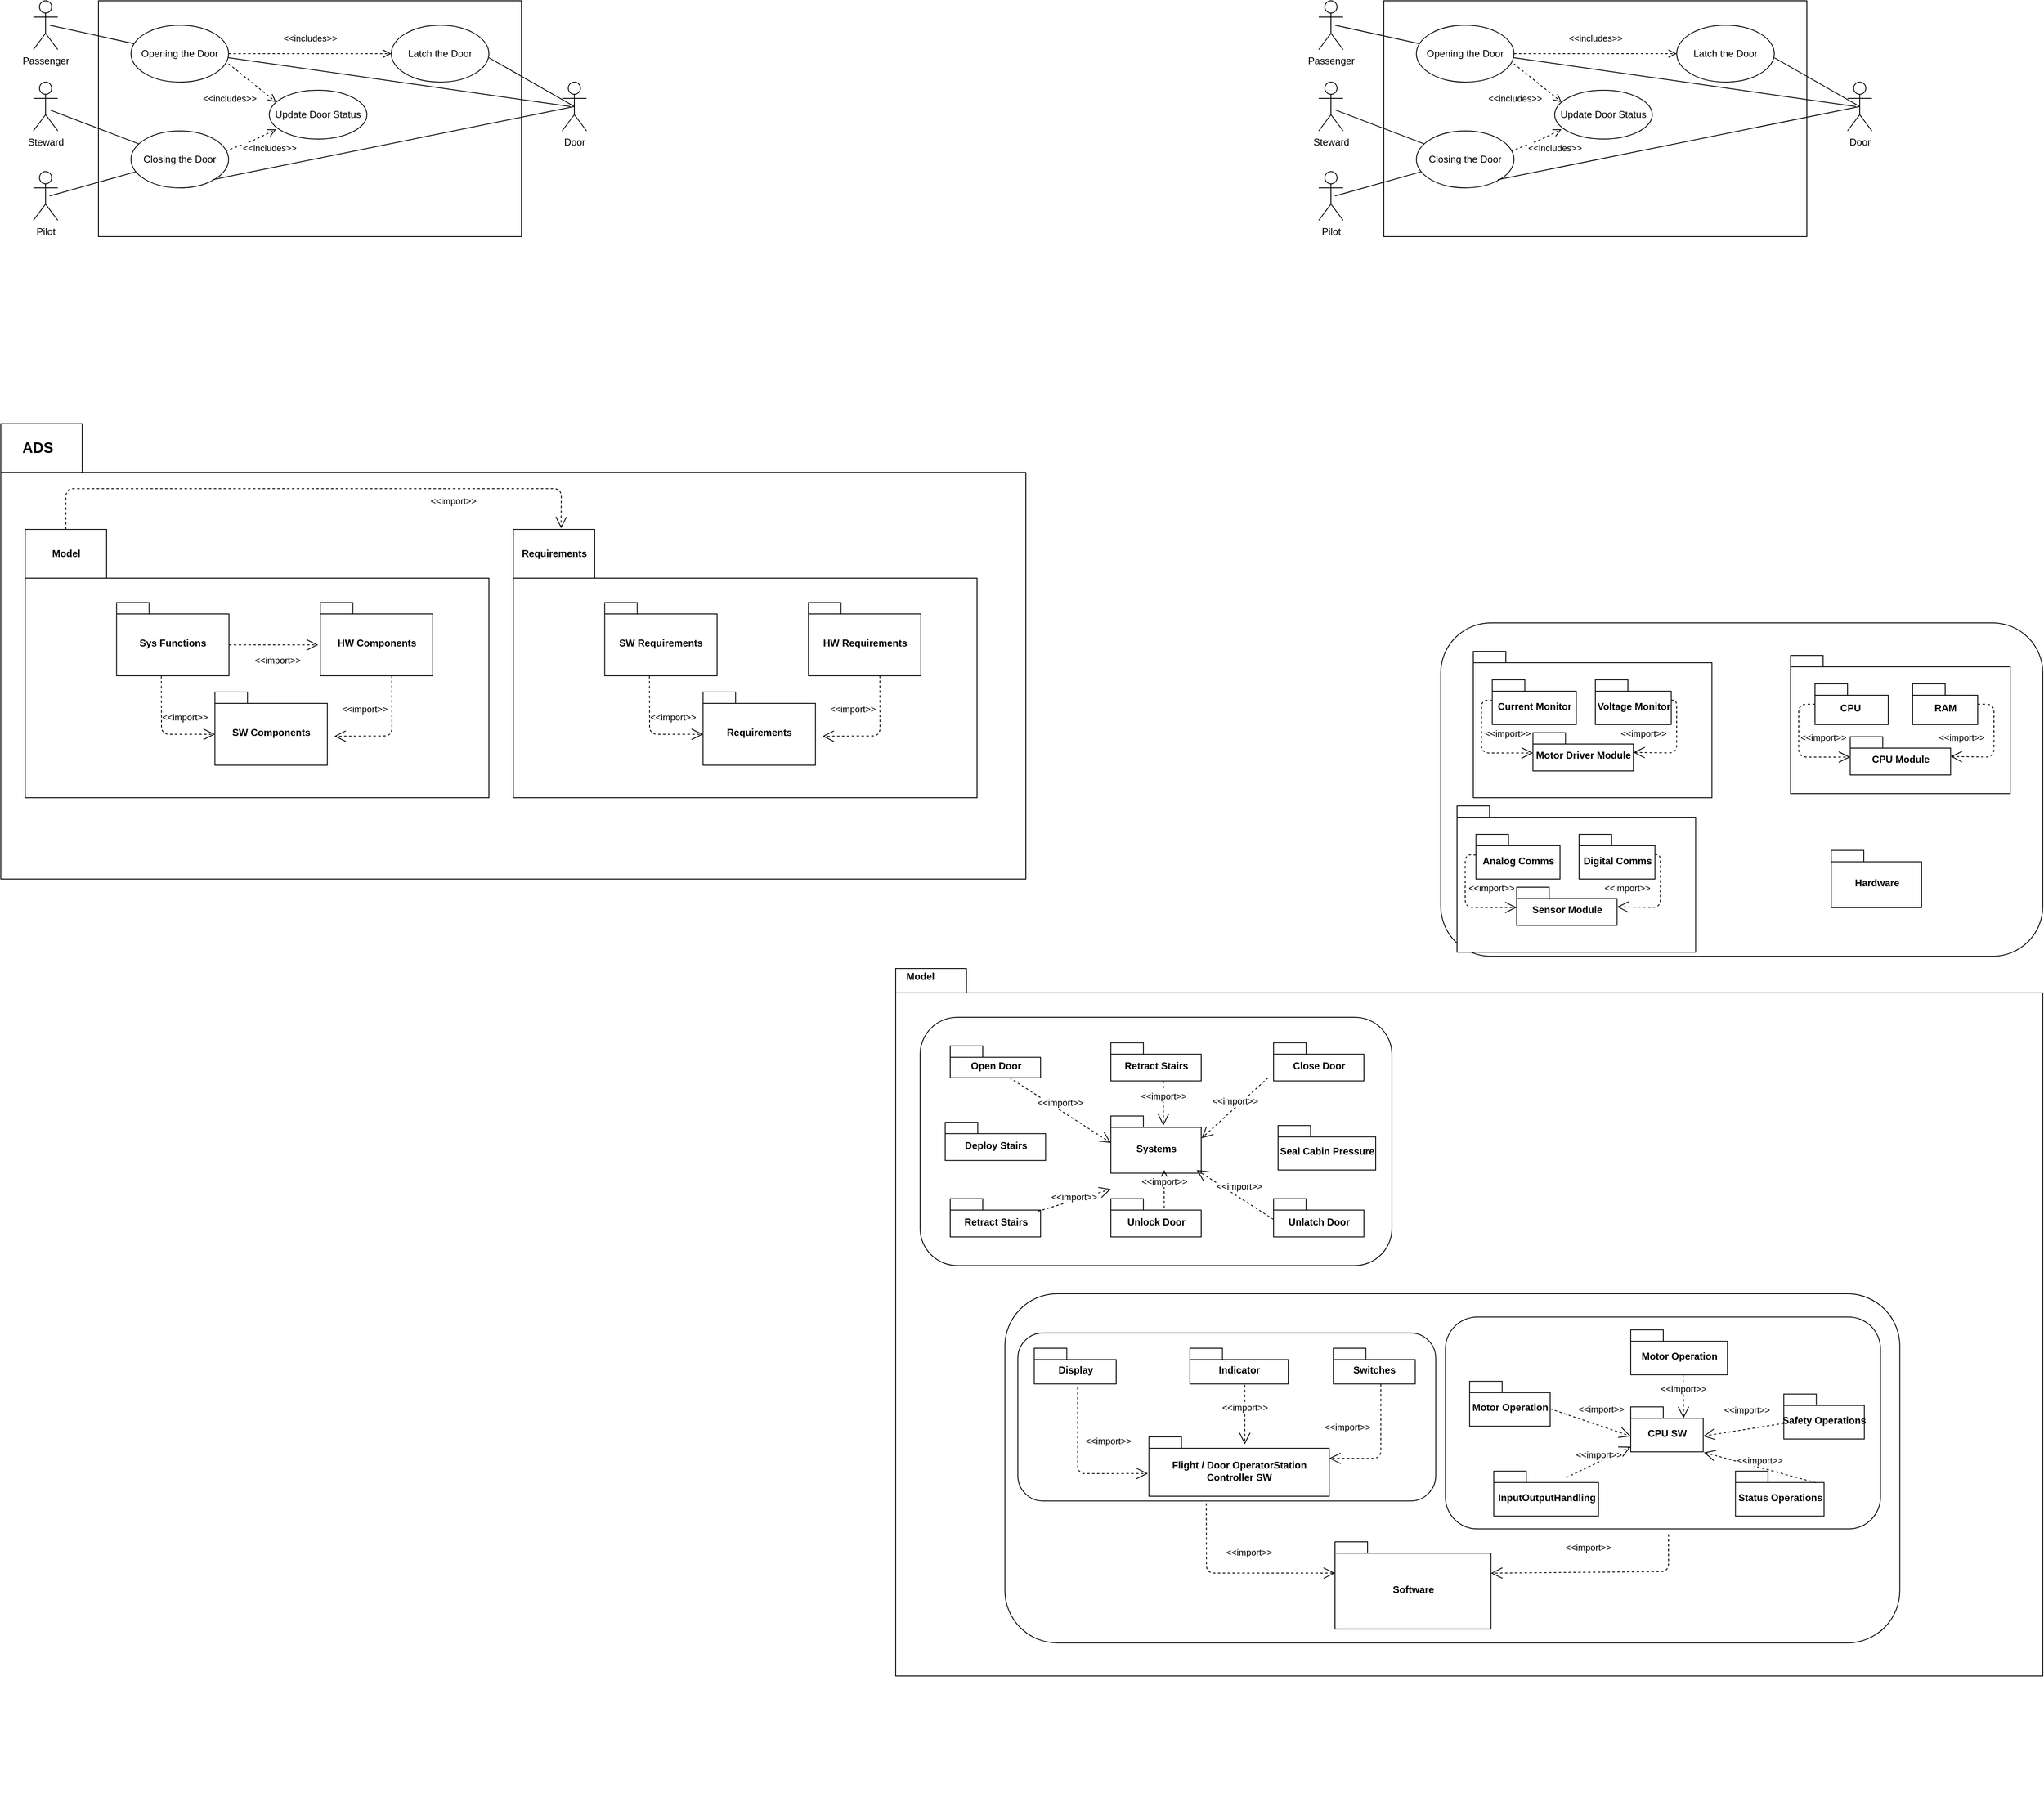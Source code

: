 <mxfile version="14.7.0" type="github">
  <diagram name="Page-1" id="5f0bae14-7c28-e335-631c-24af17079c00">
    <mxGraphModel dx="2026" dy="639" grid="1" gridSize="10" guides="1" tooltips="1" connect="1" arrows="1" fold="1" page="1" pageScale="1" pageWidth="1100" pageHeight="850" background="none" math="0" shadow="0">
      <root>
        <mxCell id="0" />
        <mxCell id="1" parent="0" />
        <mxCell id="LVj0R4BeIXPEFF04GviU-104" value="" style="shape=folder;fontStyle=1;spacingTop=10;tabWidth=100;tabHeight=60;tabPosition=left;html=1;" parent="1" vertex="1">
          <mxGeometry x="-780" y="620" width="1260" height="560" as="geometry" />
        </mxCell>
        <mxCell id="LVj0R4BeIXPEFF04GviU-92" value="" style="group" parent="1" vertex="1" connectable="0">
          <mxGeometry x="320" y="1290" width="1410" height="1040" as="geometry" />
        </mxCell>
        <mxCell id="LVj0R4BeIXPEFF04GviU-5" value="&amp;nbsp;&amp;nbsp;" style="shape=folder;fontStyle=1;spacingTop=10;tabWidth=40;tabHeight=30;tabPosition=left;html=1;" parent="LVj0R4BeIXPEFF04GviU-92" vertex="1">
          <mxGeometry width="1410" height="870" as="geometry" />
        </mxCell>
        <mxCell id="LVj0R4BeIXPEFF04GviU-16" value="Model" style="text;html=1;align=center;verticalAlign=middle;resizable=0;points=[];autosize=1;strokeColor=none;fontStyle=1" parent="LVj0R4BeIXPEFF04GviU-92" vertex="1">
          <mxGeometry x="5" width="50" height="20" as="geometry" />
        </mxCell>
        <mxCell id="LVj0R4BeIXPEFF04GviU-90" value="" style="group" parent="LVj0R4BeIXPEFF04GviU-92" vertex="1" connectable="0">
          <mxGeometry x="150" y="399.999" width="1110" height="572.477" as="geometry" />
        </mxCell>
        <mxCell id="LVj0R4BeIXPEFF04GviU-38" value="" style="group" parent="LVj0R4BeIXPEFF04GviU-90" vertex="1" connectable="0">
          <mxGeometry width="1110" height="572.477" as="geometry" />
        </mxCell>
        <mxCell id="LVj0R4BeIXPEFF04GviU-39" value="z" style="group" parent="LVj0R4BeIXPEFF04GviU-38" vertex="1" connectable="0">
          <mxGeometry width="1110" height="572.477" as="geometry" />
        </mxCell>
        <mxCell id="LVj0R4BeIXPEFF04GviU-40" value="" style="group" parent="LVj0R4BeIXPEFF04GviU-39" vertex="1" connectable="0">
          <mxGeometry x="-35.744" width="1145.744" height="572.477" as="geometry" />
        </mxCell>
        <mxCell id="LVj0R4BeIXPEFF04GviU-41" value="" style="rounded=1;whiteSpace=wrap;html=1;" parent="LVj0R4BeIXPEFF04GviU-40" vertex="1">
          <mxGeometry x="20" width="1100" height="429.358" as="geometry" />
        </mxCell>
        <mxCell id="LVj0R4BeIXPEFF04GviU-42" value="Software" style="shape=folder;fontStyle=1;spacingTop=10;tabWidth=40;tabHeight=14;tabPosition=left;html=1;" parent="LVj0R4BeIXPEFF04GviU-40" vertex="1">
          <mxGeometry x="425.748" y="304.964" width="191.677" height="107.242" as="geometry" />
        </mxCell>
        <mxCell id="LVj0R4BeIXPEFF04GviU-71" value="" style="group" parent="LVj0R4BeIXPEFF04GviU-40" vertex="1" connectable="0">
          <mxGeometry x="561.49" y="28.624" width="584.25" height="276.344" as="geometry" />
        </mxCell>
        <mxCell id="LVj0R4BeIXPEFF04GviU-65" value="" style="group" parent="LVj0R4BeIXPEFF04GviU-71" vertex="1" connectable="0">
          <mxGeometry width="584.25" height="276.344" as="geometry" />
        </mxCell>
        <mxCell id="LVj0R4BeIXPEFF04GviU-59" value="" style="rounded=1;whiteSpace=wrap;html=1;" parent="LVj0R4BeIXPEFF04GviU-65" vertex="1">
          <mxGeometry width="534.737" height="260.553" as="geometry" />
        </mxCell>
        <mxCell id="LVj0R4BeIXPEFF04GviU-50" value="CPU SW" style="shape=folder;fontStyle=1;spacingTop=10;tabWidth=40;tabHeight=14;tabPosition=left;html=1;" parent="LVj0R4BeIXPEFF04GviU-65" vertex="1">
          <mxGeometry x="227.758" y="110.538" width="89.123" height="55.269" as="geometry" />
        </mxCell>
        <mxCell id="LVj0R4BeIXPEFF04GviU-60" value="Motor Operation" style="shape=folder;fontStyle=1;spacingTop=10;tabWidth=40;tabHeight=14;tabPosition=left;html=1;" parent="LVj0R4BeIXPEFF04GviU-65" vertex="1">
          <mxGeometry x="227.758" y="15.791" width="118.831" height="55.269" as="geometry" />
        </mxCell>
        <mxCell id="LVj0R4BeIXPEFF04GviU-61" value="Safety Operations&lt;span style=&quot;color: rgba(0 , 0 , 0 , 0) ; font-family: monospace ; font-size: 0px ; font-weight: 400&quot;&gt;%3CmxGraphModel%3E%3Croot%3E%3CmxCell%20id%3D%220%22%2F%3E%3CmxCell%20id%3D%221%22%20parent%3D%220%22%2F%3E%3CmxCell%20id%3D%222%22%20value%3D%22Motor%20Operation%22%20style%3D%22shape%3Dfolder%3BfontStyle%3D1%3BspacingTop%3D10%3BtabWidth%3D40%3BtabHeight%3D14%3BtabPosition%3Dleft%3Bhtml%3D1%3B%22%20vertex%3D%221%22%20parent%3D%221%22%3E%3CmxGeometry%20x%3D%221029.654%22%20y%3D%22930%22%20width%3D%22146.9%22%20height%3D%2270%22%20as%3D%22geometry%22%2F%3E%3C%2FmxCell%3E%3C%2Froot%3E%3C%2FmxGraphModel%3E&lt;/span&gt;" style="shape=folder;fontStyle=1;spacingTop=10;tabWidth=40;tabHeight=14;tabPosition=left;html=1;" parent="LVj0R4BeIXPEFF04GviU-65" vertex="1">
          <mxGeometry x="415.907" y="94.747" width="99.025" height="55.269" as="geometry" />
        </mxCell>
        <mxCell id="LVj0R4BeIXPEFF04GviU-62" value="Status Operations" style="shape=folder;fontStyle=1;spacingTop=10;tabWidth=40;tabHeight=14;tabPosition=left;html=1;" parent="LVj0R4BeIXPEFF04GviU-65" vertex="1">
          <mxGeometry x="356.492" y="189.493" width="108.928" height="55.269" as="geometry" />
        </mxCell>
        <mxCell id="LVj0R4BeIXPEFF04GviU-63" value="InputOutputHandling" style="shape=folder;fontStyle=1;spacingTop=10;tabWidth=40;tabHeight=14;tabPosition=left;html=1;" parent="LVj0R4BeIXPEFF04GviU-65" vertex="1">
          <mxGeometry x="59.415" y="189.493" width="128.733" height="55.269" as="geometry" />
        </mxCell>
        <mxCell id="LVj0R4BeIXPEFF04GviU-64" value="Motor Operation" style="shape=folder;fontStyle=1;spacingTop=10;tabWidth=40;tabHeight=14;tabPosition=left;html=1;" parent="LVj0R4BeIXPEFF04GviU-65" vertex="1">
          <mxGeometry x="29.708" y="78.955" width="99.025" height="55.269" as="geometry" />
        </mxCell>
        <mxCell id="LVj0R4BeIXPEFF04GviU-66" value="&amp;lt;&amp;lt;import&amp;gt;&amp;gt;" style="edgeStyle=none;html=1;endArrow=open;endSize=12;dashed=1;verticalAlign=bottom;entryX=0;entryY=0;entryDx=65;entryDy=14;entryPerimeter=0;" parent="LVj0R4BeIXPEFF04GviU-65" target="LVj0R4BeIXPEFF04GviU-50" edge="1">
          <mxGeometry width="160" relative="1" as="geometry">
            <mxPoint x="292.125" y="71.06" as="sourcePoint" />
            <mxPoint x="297.076" y="168.175" as="targetPoint" />
          </mxGeometry>
        </mxCell>
        <mxCell id="LVj0R4BeIXPEFF04GviU-69" value="&amp;lt;&amp;lt;import&amp;gt;&amp;gt;" style="edgeStyle=none;html=1;endArrow=open;endSize=12;dashed=1;verticalAlign=bottom;entryX=0;entryY=0;entryDx=90;entryDy=56;entryPerimeter=0;" parent="LVj0R4BeIXPEFF04GviU-65" target="LVj0R4BeIXPEFF04GviU-50" edge="1">
          <mxGeometry width="160" relative="1" as="geometry">
            <mxPoint x="455.515" y="203.705" as="sourcePoint" />
            <mxPoint x="356.492" y="165.807" as="targetPoint" />
          </mxGeometry>
        </mxCell>
        <mxCell id="LVj0R4BeIXPEFF04GviU-87" value="&amp;lt;&amp;lt;import&amp;gt;&amp;gt;" style="edgeStyle=none;html=1;endArrow=open;endSize=12;dashed=1;verticalAlign=bottom;entryX=0;entryY=0;entryDx=89.123;entryDy=35.963;entryPerimeter=0;exitX=0;exitY=0;exitDx=0;exitDy=35.963;exitPerimeter=0;" parent="LVj0R4BeIXPEFF04GviU-65" source="LVj0R4BeIXPEFF04GviU-61" target="LVj0R4BeIXPEFF04GviU-50" edge="1">
          <mxGeometry x="-0.121" y="-14" width="160" relative="1" as="geometry">
            <mxPoint x="419.991" y="75.982" as="sourcePoint" />
            <mxPoint x="519.018" y="93.406" as="targetPoint" />
            <mxPoint as="offset" />
          </mxGeometry>
        </mxCell>
        <mxCell id="LVj0R4BeIXPEFF04GviU-67" value="&amp;lt;&amp;lt;import&amp;gt;&amp;gt;" style="edgeStyle=none;html=1;endArrow=open;endSize=12;dashed=1;verticalAlign=bottom;entryX=0;entryY=0;entryDx=0;entryDy=35.963;entryPerimeter=0;" parent="LVj0R4BeIXPEFF04GviU-71" target="LVj0R4BeIXPEFF04GviU-50" edge="1">
          <mxGeometry x="0.197" y="11" width="160" relative="1" as="geometry">
            <mxPoint x="128.731" y="112.906" as="sourcePoint" />
            <mxPoint x="131.932" y="163.438" as="targetPoint" />
            <mxPoint as="offset" />
          </mxGeometry>
        </mxCell>
        <mxCell id="LVj0R4BeIXPEFF04GviU-68" value="&amp;lt;&amp;lt;import&amp;gt;&amp;gt;" style="edgeStyle=none;html=1;endArrow=open;endSize=12;dashed=1;verticalAlign=bottom;" parent="LVj0R4BeIXPEFF04GviU-71" target="LVj0R4BeIXPEFF04GviU-50" edge="1">
          <mxGeometry width="160" relative="1" as="geometry">
            <mxPoint x="148.536" y="197.389" as="sourcePoint" />
            <mxPoint x="247.564" y="214.814" as="targetPoint" />
          </mxGeometry>
        </mxCell>
        <mxCell id="LVj0R4BeIXPEFF04GviU-72" value="" style="group" parent="LVj0R4BeIXPEFF04GviU-40" vertex="1" connectable="0">
          <mxGeometry x="15.75" y="30" width="594.25" height="219.01" as="geometry" />
        </mxCell>
        <mxCell id="LVj0R4BeIXPEFF04GviU-73" value="" style="group" parent="LVj0R4BeIXPEFF04GviU-72" vertex="1" connectable="0">
          <mxGeometry y="18.251" width="594.25" height="219.01" as="geometry" />
        </mxCell>
        <mxCell id="LVj0R4BeIXPEFF04GviU-74" value="" style="rounded=1;whiteSpace=wrap;html=1;" parent="LVj0R4BeIXPEFF04GviU-73" vertex="1">
          <mxGeometry x="20.144" width="513.674" height="206.499" as="geometry" />
        </mxCell>
        <mxCell id="LVj0R4BeIXPEFF04GviU-75" value="Flight / Door OperatorStation &lt;br&gt;Controller SW" style="shape=folder;fontStyle=1;spacingTop=10;tabWidth=40;tabHeight=14;tabPosition=left;html=1;" parent="LVj0R4BeIXPEFF04GviU-73" vertex="1">
          <mxGeometry x="181.297" y="127.756" width="221.585" height="73.003" as="geometry" />
        </mxCell>
        <mxCell id="LVj0R4BeIXPEFF04GviU-76" value="Indicator" style="shape=folder;fontStyle=1;spacingTop=10;tabWidth=40;tabHeight=14;tabPosition=left;html=1;" parent="LVj0R4BeIXPEFF04GviU-73" vertex="1">
          <mxGeometry x="231.657" y="18.775" width="120.864" height="43.802" as="geometry" />
        </mxCell>
        <mxCell id="LVj0R4BeIXPEFF04GviU-77" value="Switches" style="shape=folder;fontStyle=1;spacingTop=10;tabWidth=40;tabHeight=14;tabPosition=left;html=1;" parent="LVj0R4BeIXPEFF04GviU-73" vertex="1">
          <mxGeometry x="407.917" y="18.772" width="100.72" height="43.802" as="geometry" />
        </mxCell>
        <mxCell id="LVj0R4BeIXPEFF04GviU-80" value="Display" style="shape=folder;fontStyle=1;spacingTop=10;tabWidth=40;tabHeight=14;tabPosition=left;html=1;" parent="LVj0R4BeIXPEFF04GviU-73" vertex="1">
          <mxGeometry x="40.288" y="18.772" width="100.72" height="43.802" as="geometry" />
        </mxCell>
        <mxCell id="LVj0R4BeIXPEFF04GviU-81" value="&amp;lt;&amp;lt;import&amp;gt;&amp;gt;" style="edgeStyle=none;html=1;endArrow=open;endSize=12;dashed=1;verticalAlign=bottom;" parent="LVj0R4BeIXPEFF04GviU-73" edge="1">
          <mxGeometry width="160" relative="1" as="geometry">
            <mxPoint x="299.119" y="63.878" as="sourcePoint" />
            <mxPoint x="299.119" y="136.881" as="targetPoint" />
          </mxGeometry>
        </mxCell>
        <mxCell id="LVj0R4BeIXPEFF04GviU-85" value="&amp;lt;&amp;lt;import&amp;gt;&amp;gt;" style="edgeStyle=none;html=1;endArrow=open;endSize=12;dashed=1;verticalAlign=bottom;" parent="LVj0R4BeIXPEFF04GviU-73" edge="1">
          <mxGeometry x="0.491" y="31" width="160" relative="1" as="geometry">
            <mxPoint x="93.65" y="66.743" as="sourcePoint" />
            <mxPoint x="179.994" y="172.75" as="targetPoint" />
            <Array as="points">
              <mxPoint x="93.77" y="172.948" />
            </Array>
            <mxPoint as="offset" />
          </mxGeometry>
        </mxCell>
        <mxCell id="LVj0R4BeIXPEFF04GviU-86" value="&amp;lt;&amp;lt;import&amp;gt;&amp;gt;" style="edgeStyle=none;html=1;endArrow=open;endSize=12;dashed=1;verticalAlign=bottom;" parent="LVj0R4BeIXPEFF04GviU-73" edge="1">
          <mxGeometry x="0.718" y="-29" width="160" relative="1" as="geometry">
            <mxPoint x="466.315" y="62.965" as="sourcePoint" />
            <mxPoint x="402.881" y="154.156" as="targetPoint" />
            <Array as="points">
              <mxPoint x="466.315" y="154.22" />
            </Array>
            <mxPoint as="offset" />
          </mxGeometry>
        </mxCell>
        <mxCell id="LVj0R4BeIXPEFF04GviU-88" value="&amp;lt;&amp;lt;import&amp;gt;&amp;gt;" style="edgeStyle=none;html=1;endArrow=open;endSize=12;dashed=1;verticalAlign=bottom;entryX=0;entryY=0;entryDx=0;entryDy=38.6;entryPerimeter=0;" parent="LVj0R4BeIXPEFF04GviU-40" target="LVj0R4BeIXPEFF04GviU-42" edge="1">
          <mxGeometry x="0.127" y="17" width="160" relative="1" as="geometry">
            <mxPoint x="267.514" y="257.615" as="sourcePoint" />
            <mxPoint x="185.744" y="348.257" as="targetPoint" />
            <Array as="points">
              <mxPoint x="267.744" y="343.486" />
            </Array>
            <mxPoint as="offset" />
          </mxGeometry>
        </mxCell>
        <mxCell id="LVj0R4BeIXPEFF04GviU-89" value="&amp;lt;&amp;lt;import&amp;gt;&amp;gt;" style="edgeStyle=none;html=1;endArrow=open;endSize=12;dashed=1;verticalAlign=bottom;entryX=0;entryY=0;entryDx=191.677;entryDy=38.6;entryPerimeter=0;" parent="LVj0R4BeIXPEFF04GviU-90" target="LVj0R4BeIXPEFF04GviU-42" edge="1">
          <mxGeometry x="0.098" y="-20" width="160" relative="1" as="geometry">
            <mxPoint x="800" y="295.78" as="sourcePoint" />
            <mxPoint x="520" y="381.651" as="targetPoint" />
            <mxPoint y="-1" as="offset" />
            <Array as="points">
              <mxPoint x="800" y="341.578" />
            </Array>
          </mxGeometry>
        </mxCell>
        <mxCell id="LVj0R4BeIXPEFF04GviU-37" value="" style="group" parent="LVj0R4BeIXPEFF04GviU-92" vertex="1" connectable="0">
          <mxGeometry x="50" y="60.004" width="580" height="305.321" as="geometry" />
        </mxCell>
        <mxCell id="LVj0R4BeIXPEFF04GviU-23" value="z" style="group" parent="LVj0R4BeIXPEFF04GviU-37" vertex="1" connectable="0">
          <mxGeometry width="580" height="305.321" as="geometry" />
        </mxCell>
        <mxCell id="LVj0R4BeIXPEFF04GviU-29" value="" style="group" parent="LVj0R4BeIXPEFF04GviU-23" vertex="1" connectable="0">
          <mxGeometry x="-20" width="580" height="305.321" as="geometry" />
        </mxCell>
        <mxCell id="LVj0R4BeIXPEFF04GviU-22" value="" style="rounded=1;whiteSpace=wrap;html=1;" parent="LVj0R4BeIXPEFF04GviU-29" vertex="1">
          <mxGeometry width="580" height="305.321" as="geometry" />
        </mxCell>
        <mxCell id="LVj0R4BeIXPEFF04GviU-6" value="Systems" style="shape=folder;fontStyle=1;spacingTop=10;tabWidth=40;tabHeight=14;tabPosition=left;html=1;" parent="LVj0R4BeIXPEFF04GviU-29" vertex="1">
          <mxGeometry x="234.468" y="121.346" width="111.064" height="70.459" as="geometry" />
        </mxCell>
        <mxCell id="LVj0R4BeIXPEFF04GviU-11" value="Open Door" style="shape=folder;fontStyle=1;spacingTop=10;tabWidth=40;tabHeight=14;tabPosition=left;html=1;" parent="LVj0R4BeIXPEFF04GviU-29" vertex="1">
          <mxGeometry x="37.02" y="35.229" width="111.06" height="39.144" as="geometry" />
        </mxCell>
        <mxCell id="LVj0R4BeIXPEFF04GviU-10" value="Deploy Stairs" style="shape=folder;fontStyle=1;spacingTop=10;tabWidth=40;tabHeight=14;tabPosition=left;html=1;" parent="LVj0R4BeIXPEFF04GviU-29" vertex="1">
          <mxGeometry x="30.85" y="129.174" width="123.4" height="46.972" as="geometry" />
        </mxCell>
        <mxCell id="LVj0R4BeIXPEFF04GviU-24" value="Retract Stairs" style="shape=folder;fontStyle=1;spacingTop=10;tabWidth=40;tabHeight=14;tabPosition=left;html=1;" parent="LVj0R4BeIXPEFF04GviU-29" vertex="1">
          <mxGeometry x="37.02" y="223.119" width="111.06" height="46.972" as="geometry" />
        </mxCell>
        <mxCell id="LVj0R4BeIXPEFF04GviU-26" value="Unlock Door" style="shape=folder;fontStyle=1;spacingTop=10;tabWidth=40;tabHeight=14;tabPosition=left;html=1;" parent="LVj0R4BeIXPEFF04GviU-29" vertex="1">
          <mxGeometry x="234.47" y="223.119" width="111.06" height="46.972" as="geometry" />
        </mxCell>
        <mxCell id="LVj0R4BeIXPEFF04GviU-25" value="Retract Stairs" style="shape=folder;fontStyle=1;spacingTop=10;tabWidth=40;tabHeight=14;tabPosition=left;html=1;" parent="LVj0R4BeIXPEFF04GviU-29" vertex="1">
          <mxGeometry x="234.47" y="31.315" width="111.06" height="46.972" as="geometry" />
        </mxCell>
        <mxCell id="LVj0R4BeIXPEFF04GviU-27" value="Close Door" style="shape=folder;fontStyle=1;spacingTop=10;tabWidth=40;tabHeight=14;tabPosition=left;html=1;" parent="LVj0R4BeIXPEFF04GviU-29" vertex="1">
          <mxGeometry x="434.47" y="31.315" width="111.06" height="46.972" as="geometry" />
        </mxCell>
        <mxCell id="LVj0R4BeIXPEFF04GviU-28" value="Unlatch Door" style="shape=folder;fontStyle=1;spacingTop=10;tabWidth=40;tabHeight=14;tabPosition=left;html=1;" parent="LVj0R4BeIXPEFF04GviU-29" vertex="1">
          <mxGeometry x="434.47" y="223.119" width="111.06" height="46.972" as="geometry" />
        </mxCell>
        <mxCell id="LVj0R4BeIXPEFF04GviU-9" value="Seal Cabin Pressure" style="shape=folder;fontStyle=1;spacingTop=10;tabWidth=40;tabHeight=14;tabPosition=left;html=1;" parent="LVj0R4BeIXPEFF04GviU-29" vertex="1">
          <mxGeometry x="440" y="133.089" width="120" height="54.801" as="geometry" />
        </mxCell>
        <mxCell id="LVj0R4BeIXPEFF04GviU-30" value="&amp;lt;&amp;lt;import&amp;gt;&amp;gt;" style="edgeStyle=none;html=1;endArrow=open;endSize=12;dashed=1;verticalAlign=bottom;entryX=0;entryY=0;entryDx=0;entryDy=33;entryPerimeter=0;" parent="LVj0R4BeIXPEFF04GviU-29" target="LVj0R4BeIXPEFF04GviU-6" edge="1">
          <mxGeometry width="160" relative="1" as="geometry">
            <mxPoint x="110" y="74.373" as="sourcePoint" />
            <mxPoint x="270" y="74.373" as="targetPoint" />
          </mxGeometry>
        </mxCell>
        <mxCell id="LVj0R4BeIXPEFF04GviU-31" value="&amp;lt;&amp;lt;import&amp;gt;&amp;gt;" style="edgeStyle=none;html=1;endArrow=open;endSize=12;dashed=1;verticalAlign=bottom;" parent="LVj0R4BeIXPEFF04GviU-29" edge="1">
          <mxGeometry width="160" relative="1" as="geometry">
            <mxPoint x="427.77" y="74.373" as="sourcePoint" />
            <mxPoint x="346" y="148.746" as="targetPoint" />
          </mxGeometry>
        </mxCell>
        <mxCell id="LVj0R4BeIXPEFF04GviU-32" value="&amp;lt;&amp;lt;import&amp;gt;&amp;gt;" style="edgeStyle=none;html=1;endArrow=open;endSize=12;dashed=1;verticalAlign=bottom;entryX=0;entryY=0;entryDx=0;entryDy=90;entryPerimeter=0;" parent="LVj0R4BeIXPEFF04GviU-29" target="LVj0R4BeIXPEFF04GviU-6" edge="1">
          <mxGeometry x="-0.043" y="-4" width="160" relative="1" as="geometry">
            <mxPoint x="144.47" y="238.777" as="sourcePoint" />
            <mxPoint x="234.47" y="156.575" as="targetPoint" />
            <mxPoint y="1" as="offset" />
          </mxGeometry>
        </mxCell>
        <mxCell id="LVj0R4BeIXPEFF04GviU-35" value="&amp;lt;&amp;lt;import&amp;gt;&amp;gt;" style="edgeStyle=none;html=1;endArrow=open;endSize=12;dashed=1;verticalAlign=bottom;" parent="LVj0R4BeIXPEFF04GviU-29" edge="1">
          <mxGeometry width="160" relative="1" as="geometry">
            <mxPoint x="299" y="78.287" as="sourcePoint" />
            <mxPoint x="299" y="133.089" as="targetPoint" />
          </mxGeometry>
        </mxCell>
        <mxCell id="LVj0R4BeIXPEFF04GviU-36" value="&amp;lt;&amp;lt;import&amp;gt;&amp;gt;" style="edgeStyle=none;html=1;endArrow=open;endSize=12;dashed=1;verticalAlign=bottom;" parent="LVj0R4BeIXPEFF04GviU-29" edge="1">
          <mxGeometry width="160" relative="1" as="geometry">
            <mxPoint x="300" y="234.862" as="sourcePoint" />
            <mxPoint x="300" y="187.89" as="targetPoint" />
          </mxGeometry>
        </mxCell>
        <mxCell id="LVj0R4BeIXPEFF04GviU-34" value="&amp;lt;&amp;lt;import&amp;gt;&amp;gt;" style="edgeStyle=none;html=1;endArrow=open;endSize=12;dashed=1;verticalAlign=bottom;exitX=0;exitY=0;exitDx=0;exitDy=25.5;exitPerimeter=0;" parent="LVj0R4BeIXPEFF04GviU-37" source="LVj0R4BeIXPEFF04GviU-28" edge="1">
          <mxGeometry x="-0.043" y="-4" width="160" relative="1" as="geometry">
            <mxPoint x="415" y="227.034" as="sourcePoint" />
            <mxPoint x="320" y="187.89" as="targetPoint" />
            <mxPoint y="1" as="offset" />
          </mxGeometry>
        </mxCell>
        <mxCell id="LVj0R4BeIXPEFF04GviU-103" value="" style="group" parent="LVj0R4BeIXPEFF04GviU-92" vertex="1" connectable="0">
          <mxGeometry x="-470" y="-540" width="570" height="330" as="geometry" />
        </mxCell>
        <mxCell id="LVj0R4BeIXPEFF04GviU-101" value="" style="shape=folder;fontStyle=1;spacingTop=10;tabWidth=100;tabHeight=60;tabPosition=left;html=1;" parent="LVj0R4BeIXPEFF04GviU-103" vertex="1">
          <mxGeometry width="570" height="330" as="geometry" />
        </mxCell>
        <mxCell id="LVj0R4BeIXPEFF04GviU-100" value="" style="group" parent="LVj0R4BeIXPEFF04GviU-103" vertex="1" connectable="0">
          <mxGeometry x="86.364" y="70" width="431.818" height="260" as="geometry" />
        </mxCell>
        <mxCell id="LVj0R4BeIXPEFF04GviU-93" value="Requirements" style="shape=folder;fontStyle=1;spacingTop=10;tabWidth=40;tabHeight=14;tabPosition=left;html=1;" parent="LVj0R4BeIXPEFF04GviU-100" vertex="1">
          <mxGeometry x="146.818" y="130" width="138.182" height="90" as="geometry" />
        </mxCell>
        <mxCell id="LVj0R4BeIXPEFF04GviU-95" value="SW Requirements" style="shape=folder;fontStyle=1;spacingTop=10;tabWidth=40;tabHeight=14;tabPosition=left;html=1;" parent="LVj0R4BeIXPEFF04GviU-100" vertex="1">
          <mxGeometry x="25.909" y="20" width="138.182" height="90" as="geometry" />
        </mxCell>
        <mxCell id="LVj0R4BeIXPEFF04GviU-96" value="HW Requirements" style="shape=folder;fontStyle=1;spacingTop=10;tabWidth=40;tabHeight=14;tabPosition=left;html=1;" parent="LVj0R4BeIXPEFF04GviU-100" vertex="1">
          <mxGeometry x="276.364" y="20" width="138.182" height="90" as="geometry" />
        </mxCell>
        <mxCell id="LVj0R4BeIXPEFF04GviU-97" value="&amp;lt;&amp;lt;import&amp;gt;&amp;gt;" style="edgeStyle=none;html=1;endArrow=open;endSize=12;dashed=1;verticalAlign=bottom;" parent="LVj0R4BeIXPEFF04GviU-100" edge="1">
          <mxGeometry x="0.486" y="-24" width="160" relative="1" as="geometry">
            <mxPoint x="364.256" y="109.997" as="sourcePoint" />
            <mxPoint x="293.636" y="184.37" as="targetPoint" />
            <Array as="points">
              <mxPoint x="364.455" y="184" />
            </Array>
            <mxPoint as="offset" />
          </mxGeometry>
        </mxCell>
        <mxCell id="LVj0R4BeIXPEFF04GviU-98" value="&amp;lt;&amp;lt;import&amp;gt;&amp;gt;" style="edgeStyle=none;html=1;endArrow=open;endSize=12;dashed=1;verticalAlign=bottom;entryX=0;entryY=0;entryDx=0;entryDy=52;entryPerimeter=0;exitX=0.398;exitY=1.006;exitDx=0;exitDy=0;exitPerimeter=0;" parent="LVj0R4BeIXPEFF04GviU-100" source="LVj0R4BeIXPEFF04GviU-95" target="LVj0R4BeIXPEFF04GviU-93" edge="1">
          <mxGeometry x="0.458" y="12" width="160" relative="1" as="geometry">
            <mxPoint x="96.529" y="109.997" as="sourcePoint" />
            <mxPoint x="25.909" y="184.37" as="targetPoint" />
            <Array as="points">
              <mxPoint x="81.182" y="182" />
            </Array>
            <mxPoint as="offset" />
          </mxGeometry>
        </mxCell>
        <mxCell id="LVj0R4BeIXPEFF04GviU-102" value="&lt;b&gt;Requirements&lt;/b&gt;" style="text;html=1;align=center;verticalAlign=middle;resizable=0;points=[];autosize=1;strokeColor=none;" parent="LVj0R4BeIXPEFF04GviU-103" vertex="1">
          <mxGeometry y="20" width="100" height="20" as="geometry" />
        </mxCell>
        <mxCell id="LVj0R4BeIXPEFF04GviU-106" value="&lt;b&gt;&lt;font style=&quot;font-size: 18px&quot;&gt;ADS&lt;/font&gt;&lt;/b&gt;" style="text;html=1;align=center;verticalAlign=middle;resizable=0;points=[];autosize=1;strokeColor=none;" parent="1" vertex="1">
          <mxGeometry x="-760" y="640" width="50" height="20" as="geometry" />
        </mxCell>
        <mxCell id="LVj0R4BeIXPEFF04GviU-107" value="" style="group" parent="1" vertex="1" connectable="0">
          <mxGeometry x="-750" y="750" width="570" height="330" as="geometry" />
        </mxCell>
        <mxCell id="LVj0R4BeIXPEFF04GviU-108" value="" style="shape=folder;fontStyle=1;spacingTop=10;tabWidth=100;tabHeight=60;tabPosition=left;html=1;" parent="LVj0R4BeIXPEFF04GviU-107" vertex="1">
          <mxGeometry width="570" height="330" as="geometry" />
        </mxCell>
        <mxCell id="LVj0R4BeIXPEFF04GviU-109" value="" style="group" parent="LVj0R4BeIXPEFF04GviU-107" vertex="1" connectable="0">
          <mxGeometry x="86.364" y="70" width="431.818" height="260" as="geometry" />
        </mxCell>
        <mxCell id="LVj0R4BeIXPEFF04GviU-110" value="SW Components" style="shape=folder;fontStyle=1;spacingTop=10;tabWidth=40;tabHeight=14;tabPosition=left;html=1;" parent="LVj0R4BeIXPEFF04GviU-109" vertex="1">
          <mxGeometry x="146.818" y="130" width="138.182" height="90" as="geometry" />
        </mxCell>
        <mxCell id="LVj0R4BeIXPEFF04GviU-111" value="Sys Functions" style="shape=folder;fontStyle=1;spacingTop=10;tabWidth=40;tabHeight=14;tabPosition=left;html=1;" parent="LVj0R4BeIXPEFF04GviU-109" vertex="1">
          <mxGeometry x="25.909" y="20" width="138.182" height="90" as="geometry" />
        </mxCell>
        <mxCell id="LVj0R4BeIXPEFF04GviU-112" value="HW Components" style="shape=folder;fontStyle=1;spacingTop=10;tabWidth=40;tabHeight=14;tabPosition=left;html=1;" parent="LVj0R4BeIXPEFF04GviU-109" vertex="1">
          <mxGeometry x="276.364" y="20" width="138.182" height="90" as="geometry" />
        </mxCell>
        <mxCell id="LVj0R4BeIXPEFF04GviU-113" value="&amp;lt;&amp;lt;import&amp;gt;&amp;gt;" style="edgeStyle=none;html=1;endArrow=open;endSize=12;dashed=1;verticalAlign=bottom;" parent="LVj0R4BeIXPEFF04GviU-109" edge="1">
          <mxGeometry x="0.486" y="-24" width="160" relative="1" as="geometry">
            <mxPoint x="364.256" y="109.997" as="sourcePoint" />
            <mxPoint x="293.636" y="184.37" as="targetPoint" />
            <Array as="points">
              <mxPoint x="364.455" y="184" />
            </Array>
            <mxPoint as="offset" />
          </mxGeometry>
        </mxCell>
        <mxCell id="LVj0R4BeIXPEFF04GviU-114" value="&amp;lt;&amp;lt;import&amp;gt;&amp;gt;" style="edgeStyle=none;html=1;endArrow=open;endSize=12;dashed=1;verticalAlign=bottom;entryX=0;entryY=0;entryDx=0;entryDy=52;entryPerimeter=0;exitX=0.398;exitY=1.006;exitDx=0;exitDy=0;exitPerimeter=0;" parent="LVj0R4BeIXPEFF04GviU-109" source="LVj0R4BeIXPEFF04GviU-111" target="LVj0R4BeIXPEFF04GviU-110" edge="1">
          <mxGeometry x="0.458" y="12" width="160" relative="1" as="geometry">
            <mxPoint x="96.529" y="109.997" as="sourcePoint" />
            <mxPoint x="25.909" y="184.37" as="targetPoint" />
            <Array as="points">
              <mxPoint x="81.182" y="182" />
            </Array>
            <mxPoint as="offset" />
          </mxGeometry>
        </mxCell>
        <mxCell id="LVj0R4BeIXPEFF04GviU-116" value="&amp;lt;&amp;lt;import&amp;gt;&amp;gt;" style="edgeStyle=none;html=1;endArrow=open;endSize=12;dashed=1;verticalAlign=bottom;exitX=0;exitY=0;exitDx=138.182;exitDy=52;exitPerimeter=0;" parent="LVj0R4BeIXPEFF04GviU-109" source="LVj0R4BeIXPEFF04GviU-111" edge="1">
          <mxGeometry x="0.087" y="-28" width="160" relative="1" as="geometry">
            <mxPoint x="164.256" y="59.997" as="sourcePoint" />
            <mxPoint x="273.636" y="72" as="targetPoint" />
            <Array as="points" />
            <mxPoint as="offset" />
          </mxGeometry>
        </mxCell>
        <mxCell id="LVj0R4BeIXPEFF04GviU-115" value="&lt;b&gt;Model&lt;/b&gt;" style="text;html=1;align=center;verticalAlign=middle;resizable=0;points=[];autosize=1;strokeColor=none;" parent="LVj0R4BeIXPEFF04GviU-107" vertex="1">
          <mxGeometry x="25" y="20" width="50" height="20" as="geometry" />
        </mxCell>
        <mxCell id="LVj0R4BeIXPEFF04GviU-117" value="&amp;lt;&amp;lt;import&amp;gt;&amp;gt;" style="edgeStyle=none;html=1;endArrow=open;endSize=12;dashed=1;verticalAlign=bottom;exitX=0;exitY=0;exitDx=50;exitDy=0;exitPerimeter=0;entryX=0.103;entryY=-0.004;entryDx=0;entryDy=0;entryPerimeter=0;" parent="1" source="LVj0R4BeIXPEFF04GviU-108" target="LVj0R4BeIXPEFF04GviU-101" edge="1">
          <mxGeometry x="0.486" y="-24" width="160" relative="1" as="geometry">
            <mxPoint x="-649.38" y="749.997" as="sourcePoint" />
            <mxPoint x="-90" y="740" as="targetPoint" />
            <Array as="points">
              <mxPoint x="-700" y="730" />
              <mxPoint x="-700" y="700" />
              <mxPoint x="-91" y="700" />
            </Array>
            <mxPoint as="offset" />
          </mxGeometry>
        </mxCell>
        <mxCell id="ITK-49WeP9d02xciUTfI-1" value="" style="group" parent="1" vertex="1" connectable="0">
          <mxGeometry x="1000" y="860" width="720" height="410" as="geometry" />
        </mxCell>
        <mxCell id="ITK-49WeP9d02xciUTfI-2" value="z" style="group" parent="ITK-49WeP9d02xciUTfI-1" vertex="1" connectable="0">
          <mxGeometry x="10" y="5" width="720" height="410" as="geometry" />
        </mxCell>
        <mxCell id="ITK-49WeP9d02xciUTfI-3" value="" style="group" parent="ITK-49WeP9d02xciUTfI-2" vertex="1" connectable="0">
          <mxGeometry x="-20" width="740" height="410" as="geometry" />
        </mxCell>
        <mxCell id="ITK-49WeP9d02xciUTfI-4" value="" style="rounded=1;whiteSpace=wrap;html=1;" parent="ITK-49WeP9d02xciUTfI-3" vertex="1">
          <mxGeometry width="740" height="410" as="geometry" />
        </mxCell>
        <mxCell id="ITK-49WeP9d02xciUTfI-5" value="Hardware" style="shape=folder;fontStyle=1;spacingTop=10;tabWidth=40;tabHeight=14;tabPosition=left;html=1;" parent="ITK-49WeP9d02xciUTfI-3" vertex="1">
          <mxGeometry x="479.998" y="279.776" width="111.064" height="70.459" as="geometry" />
        </mxCell>
        <mxCell id="ITK-49WeP9d02xciUTfI-18" value="" style="edgeStyle=none;html=1;endArrow=open;endSize=12;dashed=1;verticalAlign=bottom;" parent="ITK-49WeP9d02xciUTfI-3" edge="1">
          <mxGeometry x="-0.793" y="-100" width="160" relative="1" as="geometry">
            <mxPoint x="510" y="180.062" as="sourcePoint" />
            <mxPoint x="510" y="133.09" as="targetPoint" />
            <Array as="points">
              <mxPoint x="520" y="165.2" />
            </Array>
            <mxPoint as="offset" />
          </mxGeometry>
        </mxCell>
        <mxCell id="ITK-49WeP9d02xciUTfI-62" value="" style="group" parent="ITK-49WeP9d02xciUTfI-3" vertex="1" connectable="0">
          <mxGeometry x="40" y="35" width="293.3" height="180" as="geometry" />
        </mxCell>
        <mxCell id="ITK-49WeP9d02xciUTfI-43" value="" style="shape=folder;fontStyle=1;spacingTop=10;tabWidth=40;tabHeight=14;tabPosition=left;html=1;" parent="ITK-49WeP9d02xciUTfI-62" vertex="1">
          <mxGeometry width="293.3" height="180" as="geometry" />
        </mxCell>
        <mxCell id="ITK-49WeP9d02xciUTfI-44" value="Current Monitor" style="shape=folder;fontStyle=1;spacingTop=10;tabWidth=40;tabHeight=14;tabPosition=left;html=1;" parent="ITK-49WeP9d02xciUTfI-62" vertex="1">
          <mxGeometry x="23.3" y="35" width="103.3" height="55" as="geometry" />
        </mxCell>
        <mxCell id="ITK-49WeP9d02xciUTfI-45" value="Voltage Monitor" style="shape=folder;fontStyle=1;spacingTop=10;tabWidth=40;tabHeight=14;tabPosition=left;html=1;" parent="ITK-49WeP9d02xciUTfI-62" vertex="1">
          <mxGeometry x="150" y="35" width="93.3" height="55" as="geometry" />
        </mxCell>
        <mxCell id="ITK-49WeP9d02xciUTfI-46" value="Motor Driver Module" style="shape=folder;fontStyle=1;spacingTop=10;tabWidth=40;tabHeight=14;tabPosition=left;html=1;" parent="ITK-49WeP9d02xciUTfI-62" vertex="1">
          <mxGeometry x="73.3" y="100.004" width="123.4" height="46.972" as="geometry" />
        </mxCell>
        <mxCell id="ITK-49WeP9d02xciUTfI-47" value="&amp;lt;&amp;lt;import&amp;gt;&amp;gt;" style="edgeStyle=none;html=1;endArrow=open;endSize=12;dashed=1;verticalAlign=bottom;" parent="ITK-49WeP9d02xciUTfI-62" target="ITK-49WeP9d02xciUTfI-46" edge="1">
          <mxGeometry x="0.81" y="-14" width="160" relative="1" as="geometry">
            <mxPoint x="243.3" y="60" as="sourcePoint" />
            <mxPoint x="209.998" y="84.996" as="targetPoint" />
            <mxPoint as="offset" />
            <Array as="points">
              <mxPoint x="250" y="60" />
              <mxPoint x="250" y="80" />
              <mxPoint x="250" y="125" />
            </Array>
          </mxGeometry>
        </mxCell>
        <mxCell id="ITK-49WeP9d02xciUTfI-48" value="&amp;lt;&amp;lt;import&amp;gt;&amp;gt;" style="edgeStyle=none;html=1;endArrow=open;endSize=12;dashed=1;verticalAlign=bottom;" parent="ITK-49WeP9d02xciUTfI-62" source="ITK-49WeP9d02xciUTfI-44" edge="1">
          <mxGeometry x="0.551" y="15" width="160" relative="1" as="geometry">
            <mxPoint x="-16.7" y="60" as="sourcePoint" />
            <mxPoint x="73.3" y="125" as="targetPoint" />
            <mxPoint as="offset" />
            <Array as="points">
              <mxPoint x="10" y="60" />
              <mxPoint x="10" y="80" />
              <mxPoint x="10" y="125" />
            </Array>
          </mxGeometry>
        </mxCell>
        <mxCell id="ITK-49WeP9d02xciUTfI-61" value="" style="group" parent="ITK-49WeP9d02xciUTfI-3" vertex="1" connectable="0">
          <mxGeometry x="430" y="40" width="270" height="170" as="geometry" />
        </mxCell>
        <mxCell id="ITK-49WeP9d02xciUTfI-11" value="" style="shape=folder;fontStyle=1;spacingTop=10;tabWidth=40;tabHeight=14;tabPosition=left;html=1;" parent="ITK-49WeP9d02xciUTfI-61" vertex="1">
          <mxGeometry width="270" height="170" as="geometry" />
        </mxCell>
        <mxCell id="ITK-49WeP9d02xciUTfI-38" value="CPU&amp;nbsp;" style="shape=folder;fontStyle=1;spacingTop=10;tabWidth=40;tabHeight=14;tabPosition=left;html=1;" parent="ITK-49WeP9d02xciUTfI-61" vertex="1">
          <mxGeometry x="30" y="35" width="90" height="50" as="geometry" />
        </mxCell>
        <mxCell id="ITK-49WeP9d02xciUTfI-39" value="RAM" style="shape=folder;fontStyle=1;spacingTop=10;tabWidth=40;tabHeight=14;tabPosition=left;html=1;" parent="ITK-49WeP9d02xciUTfI-61" vertex="1">
          <mxGeometry x="150" y="35" width="80" height="50" as="geometry" />
        </mxCell>
        <mxCell id="ITK-49WeP9d02xciUTfI-40" value="CPU Module" style="shape=folder;fontStyle=1;spacingTop=10;tabWidth=40;tabHeight=14;tabPosition=left;html=1;" parent="ITK-49WeP9d02xciUTfI-61" vertex="1">
          <mxGeometry x="73.3" y="100.004" width="123.4" height="46.972" as="geometry" />
        </mxCell>
        <mxCell id="ITK-49WeP9d02xciUTfI-41" value="&amp;lt;&amp;lt;import&amp;gt;&amp;gt;" style="edgeStyle=none;html=1;endArrow=open;endSize=12;dashed=1;verticalAlign=bottom;" parent="ITK-49WeP9d02xciUTfI-61" source="ITK-49WeP9d02xciUTfI-39" target="ITK-49WeP9d02xciUTfI-40" edge="1">
          <mxGeometry x="0.81" y="-14" width="160" relative="1" as="geometry">
            <mxPoint x="120.0" y="112.427" as="sourcePoint" />
            <mxPoint x="209.998" y="84.996" as="targetPoint" />
            <mxPoint as="offset" />
            <Array as="points">
              <mxPoint x="250" y="60" />
              <mxPoint x="250" y="80" />
              <mxPoint x="250" y="125" />
            </Array>
          </mxGeometry>
        </mxCell>
        <mxCell id="ITK-49WeP9d02xciUTfI-42" value="&amp;lt;&amp;lt;import&amp;gt;&amp;gt;" style="edgeStyle=none;html=1;endArrow=open;endSize=12;dashed=1;verticalAlign=bottom;" parent="ITK-49WeP9d02xciUTfI-61" source="ITK-49WeP9d02xciUTfI-38" edge="1">
          <mxGeometry x="0.551" y="15" width="160" relative="1" as="geometry">
            <mxPoint x="-16.7" y="60" as="sourcePoint" />
            <mxPoint x="73.3" y="125" as="targetPoint" />
            <mxPoint as="offset" />
            <Array as="points">
              <mxPoint x="10" y="60" />
              <mxPoint x="10" y="80" />
              <mxPoint x="10" y="125" />
            </Array>
          </mxGeometry>
        </mxCell>
        <mxCell id="ITK-49WeP9d02xciUTfI-55" value="" style="shape=folder;fontStyle=1;spacingTop=10;tabWidth=40;tabHeight=14;tabPosition=left;html=1;" parent="ITK-49WeP9d02xciUTfI-3" vertex="1">
          <mxGeometry x="20" y="225" width="293.3" height="180" as="geometry" />
        </mxCell>
        <mxCell id="ITK-49WeP9d02xciUTfI-56" value="Analog Comms" style="shape=folder;fontStyle=1;spacingTop=10;tabWidth=40;tabHeight=14;tabPosition=left;html=1;" parent="ITK-49WeP9d02xciUTfI-3" vertex="1">
          <mxGeometry x="43.3" y="260" width="103.3" height="55" as="geometry" />
        </mxCell>
        <mxCell id="ITK-49WeP9d02xciUTfI-57" value="Digital Comms" style="shape=folder;fontStyle=1;spacingTop=10;tabWidth=40;tabHeight=14;tabPosition=left;html=1;" parent="ITK-49WeP9d02xciUTfI-3" vertex="1">
          <mxGeometry x="170" y="260" width="93.3" height="55" as="geometry" />
        </mxCell>
        <mxCell id="ITK-49WeP9d02xciUTfI-58" value="Sensor Module" style="shape=folder;fontStyle=1;spacingTop=10;tabWidth=40;tabHeight=14;tabPosition=left;html=1;" parent="ITK-49WeP9d02xciUTfI-3" vertex="1">
          <mxGeometry x="93.3" y="325.004" width="123.4" height="46.972" as="geometry" />
        </mxCell>
        <mxCell id="ITK-49WeP9d02xciUTfI-59" value="&amp;lt;&amp;lt;import&amp;gt;&amp;gt;" style="edgeStyle=none;html=1;endArrow=open;endSize=12;dashed=1;verticalAlign=bottom;" parent="ITK-49WeP9d02xciUTfI-3" target="ITK-49WeP9d02xciUTfI-58" edge="1">
          <mxGeometry x="0.81" y="-14" width="160" relative="1" as="geometry">
            <mxPoint x="263.3" y="285" as="sourcePoint" />
            <mxPoint x="229.998" y="309.996" as="targetPoint" />
            <mxPoint as="offset" />
            <Array as="points">
              <mxPoint x="270" y="285" />
              <mxPoint x="270" y="305" />
              <mxPoint x="270" y="350" />
            </Array>
          </mxGeometry>
        </mxCell>
        <mxCell id="ITK-49WeP9d02xciUTfI-60" value="&amp;lt;&amp;lt;import&amp;gt;&amp;gt;" style="edgeStyle=none;html=1;endArrow=open;endSize=12;dashed=1;verticalAlign=bottom;" parent="ITK-49WeP9d02xciUTfI-3" source="ITK-49WeP9d02xciUTfI-56" edge="1">
          <mxGeometry x="0.551" y="15" width="160" relative="1" as="geometry">
            <mxPoint x="3.3" y="285" as="sourcePoint" />
            <mxPoint x="93.3" y="350" as="targetPoint" />
            <mxPoint as="offset" />
            <Array as="points">
              <mxPoint x="30" y="285" />
              <mxPoint x="30" y="305" />
              <mxPoint x="30" y="350" />
            </Array>
          </mxGeometry>
        </mxCell>
        <mxCell id="qCA3M7_d4L-WPY4mpyMG-34" value="" style="group" vertex="1" connectable="0" parent="1">
          <mxGeometry x="-740" y="100" width="680" height="290" as="geometry" />
        </mxCell>
        <mxCell id="qCA3M7_d4L-WPY4mpyMG-2" value="Passenger" style="shape=umlActor;verticalLabelPosition=bottom;verticalAlign=top;html=1;outlineConnect=0;" vertex="1" parent="qCA3M7_d4L-WPY4mpyMG-34">
          <mxGeometry width="30" height="60" as="geometry" />
        </mxCell>
        <mxCell id="qCA3M7_d4L-WPY4mpyMG-3" value="Steward" style="shape=umlActor;verticalLabelPosition=bottom;verticalAlign=top;html=1;outlineConnect=0;" vertex="1" parent="qCA3M7_d4L-WPY4mpyMG-34">
          <mxGeometry y="100" width="30" height="60" as="geometry" />
        </mxCell>
        <mxCell id="qCA3M7_d4L-WPY4mpyMG-4" value="Pilot" style="shape=umlActor;verticalLabelPosition=bottom;verticalAlign=top;html=1;outlineConnect=0;" vertex="1" parent="qCA3M7_d4L-WPY4mpyMG-34">
          <mxGeometry y="210" width="30" height="60" as="geometry" />
        </mxCell>
        <mxCell id="qCA3M7_d4L-WPY4mpyMG-12" value="" style="group" vertex="1" connectable="0" parent="qCA3M7_d4L-WPY4mpyMG-34">
          <mxGeometry x="80" width="520" height="290" as="geometry" />
        </mxCell>
        <mxCell id="qCA3M7_d4L-WPY4mpyMG-11" value="" style="rounded=0;whiteSpace=wrap;html=1;" vertex="1" parent="qCA3M7_d4L-WPY4mpyMG-12">
          <mxGeometry width="520" height="290" as="geometry" />
        </mxCell>
        <mxCell id="qCA3M7_d4L-WPY4mpyMG-7" value="Opening the Door" style="ellipse;whiteSpace=wrap;html=1;" vertex="1" parent="qCA3M7_d4L-WPY4mpyMG-12">
          <mxGeometry x="40" y="30" width="120" height="70" as="geometry" />
        </mxCell>
        <mxCell id="qCA3M7_d4L-WPY4mpyMG-8" value="Closing the Door" style="ellipse;whiteSpace=wrap;html=1;" vertex="1" parent="qCA3M7_d4L-WPY4mpyMG-12">
          <mxGeometry x="40" y="160" width="120" height="70" as="geometry" />
        </mxCell>
        <mxCell id="qCA3M7_d4L-WPY4mpyMG-9" value="Update Door Status" style="ellipse;whiteSpace=wrap;html=1;" vertex="1" parent="qCA3M7_d4L-WPY4mpyMG-12">
          <mxGeometry x="210" y="110" width="120" height="60" as="geometry" />
        </mxCell>
        <mxCell id="qCA3M7_d4L-WPY4mpyMG-10" value="Latch the Door" style="ellipse;whiteSpace=wrap;html=1;" vertex="1" parent="qCA3M7_d4L-WPY4mpyMG-12">
          <mxGeometry x="360" y="30" width="120" height="70" as="geometry" />
        </mxCell>
        <mxCell id="qCA3M7_d4L-WPY4mpyMG-14" value="" style="endArrow=none;html=1;" edge="1" parent="qCA3M7_d4L-WPY4mpyMG-12" target="qCA3M7_d4L-WPY4mpyMG-8">
          <mxGeometry width="50" height="50" relative="1" as="geometry">
            <mxPoint x="-60" y="134.04" as="sourcePoint" />
            <mxPoint x="43.82" y="159.995" as="targetPoint" />
          </mxGeometry>
        </mxCell>
        <mxCell id="qCA3M7_d4L-WPY4mpyMG-15" value="" style="endArrow=none;html=1;" edge="1" parent="qCA3M7_d4L-WPY4mpyMG-12" target="qCA3M7_d4L-WPY4mpyMG-8">
          <mxGeometry width="50" height="50" relative="1" as="geometry">
            <mxPoint x="-60" y="240.0" as="sourcePoint" />
            <mxPoint x="48.916" y="284.979" as="targetPoint" />
          </mxGeometry>
        </mxCell>
        <mxCell id="qCA3M7_d4L-WPY4mpyMG-23" value="&amp;lt;&amp;lt;includes&amp;gt;&amp;gt;" style="html=1;verticalAlign=bottom;endArrow=open;dashed=1;endSize=8;exitX=0.969;exitY=0.353;exitDx=0;exitDy=0;exitPerimeter=0;entryX=0.069;entryY=0.801;entryDx=0;entryDy=0;entryPerimeter=0;" edge="1" parent="qCA3M7_d4L-WPY4mpyMG-12" source="qCA3M7_d4L-WPY4mpyMG-8" target="qCA3M7_d4L-WPY4mpyMG-9">
          <mxGeometry x="0.362" y="-25" relative="1" as="geometry">
            <mxPoint x="240" y="190" as="sourcePoint" />
            <mxPoint x="212" y="150" as="targetPoint" />
            <Array as="points">
              <mxPoint x="190" y="172" />
            </Array>
            <mxPoint as="offset" />
          </mxGeometry>
        </mxCell>
        <mxCell id="qCA3M7_d4L-WPY4mpyMG-25" value="&amp;lt;&amp;lt;includes&amp;gt;&amp;gt;" style="html=1;verticalAlign=bottom;endArrow=open;dashed=1;endSize=8;" edge="1" parent="qCA3M7_d4L-WPY4mpyMG-12" source="qCA3M7_d4L-WPY4mpyMG-7" target="qCA3M7_d4L-WPY4mpyMG-10">
          <mxGeometry y="10" relative="1" as="geometry">
            <mxPoint x="150" y="48.07" as="sourcePoint" />
            <mxPoint x="208.52" y="100.0" as="targetPoint" />
            <mxPoint as="offset" />
          </mxGeometry>
        </mxCell>
        <mxCell id="qCA3M7_d4L-WPY4mpyMG-32" value="" style="endArrow=none;html=1;entryX=0.5;entryY=0.5;entryDx=0;entryDy=0;entryPerimeter=0;" edge="1" parent="qCA3M7_d4L-WPY4mpyMG-12" target="qCA3M7_d4L-WPY4mpyMG-26">
          <mxGeometry width="50" height="50" relative="1" as="geometry">
            <mxPoint x="140" y="220" as="sourcePoint" />
            <mxPoint x="190" y="170" as="targetPoint" />
          </mxGeometry>
        </mxCell>
        <mxCell id="qCA3M7_d4L-WPY4mpyMG-13" value="" style="endArrow=none;html=1;" edge="1" parent="qCA3M7_d4L-WPY4mpyMG-34" target="qCA3M7_d4L-WPY4mpyMG-7">
          <mxGeometry width="50" height="50" relative="1" as="geometry">
            <mxPoint x="20" y="30" as="sourcePoint" />
            <mxPoint x="70" y="-20" as="targetPoint" />
          </mxGeometry>
        </mxCell>
        <mxCell id="qCA3M7_d4L-WPY4mpyMG-24" value="&amp;lt;&amp;lt;includes&amp;gt;&amp;gt;" style="html=1;verticalAlign=bottom;endArrow=open;dashed=1;endSize=8;exitX=1;exitY=0.5;exitDx=0;exitDy=0;entryX=0.071;entryY=0.243;entryDx=0;entryDy=0;entryPerimeter=0;" edge="1" parent="qCA3M7_d4L-WPY4mpyMG-34" target="qCA3M7_d4L-WPY4mpyMG-9">
          <mxGeometry x="-0.119" y="-39" relative="1" as="geometry">
            <mxPoint x="240" y="77.51" as="sourcePoint" />
            <mxPoint x="300.377" y="49.995" as="targetPoint" />
            <mxPoint as="offset" />
          </mxGeometry>
        </mxCell>
        <mxCell id="qCA3M7_d4L-WPY4mpyMG-26" value="Door" style="shape=umlActor;verticalLabelPosition=bottom;verticalAlign=top;html=1;outlineConnect=0;" vertex="1" parent="qCA3M7_d4L-WPY4mpyMG-34">
          <mxGeometry x="650" y="100" width="30" height="60" as="geometry" />
        </mxCell>
        <mxCell id="qCA3M7_d4L-WPY4mpyMG-29" value="" style="endArrow=none;html=1;entryX=0.5;entryY=0.5;entryDx=0;entryDy=0;entryPerimeter=0;" edge="1" parent="qCA3M7_d4L-WPY4mpyMG-34" target="qCA3M7_d4L-WPY4mpyMG-26">
          <mxGeometry width="50" height="50" relative="1" as="geometry">
            <mxPoint x="560" y="70" as="sourcePoint" />
            <mxPoint x="610" y="20" as="targetPoint" />
          </mxGeometry>
        </mxCell>
        <mxCell id="qCA3M7_d4L-WPY4mpyMG-33" value="" style="endArrow=none;html=1;" edge="1" parent="qCA3M7_d4L-WPY4mpyMG-34">
          <mxGeometry width="50" height="50" relative="1" as="geometry">
            <mxPoint x="660" y="130" as="sourcePoint" />
            <mxPoint x="240" y="70" as="targetPoint" />
          </mxGeometry>
        </mxCell>
        <mxCell id="qCA3M7_d4L-WPY4mpyMG-35" value="" style="group" vertex="1" connectable="0" parent="1">
          <mxGeometry x="840" y="100" width="680" height="290" as="geometry" />
        </mxCell>
        <mxCell id="qCA3M7_d4L-WPY4mpyMG-36" value="Passenger" style="shape=umlActor;verticalLabelPosition=bottom;verticalAlign=top;html=1;outlineConnect=0;" vertex="1" parent="qCA3M7_d4L-WPY4mpyMG-35">
          <mxGeometry width="30" height="60" as="geometry" />
        </mxCell>
        <mxCell id="qCA3M7_d4L-WPY4mpyMG-37" value="Steward" style="shape=umlActor;verticalLabelPosition=bottom;verticalAlign=top;html=1;outlineConnect=0;" vertex="1" parent="qCA3M7_d4L-WPY4mpyMG-35">
          <mxGeometry y="100" width="30" height="60" as="geometry" />
        </mxCell>
        <mxCell id="qCA3M7_d4L-WPY4mpyMG-38" value="Pilot" style="shape=umlActor;verticalLabelPosition=bottom;verticalAlign=top;html=1;outlineConnect=0;" vertex="1" parent="qCA3M7_d4L-WPY4mpyMG-35">
          <mxGeometry y="210" width="30" height="60" as="geometry" />
        </mxCell>
        <mxCell id="qCA3M7_d4L-WPY4mpyMG-39" value="" style="group" vertex="1" connectable="0" parent="qCA3M7_d4L-WPY4mpyMG-35">
          <mxGeometry x="80" width="520" height="290" as="geometry" />
        </mxCell>
        <mxCell id="qCA3M7_d4L-WPY4mpyMG-40" value="" style="rounded=0;whiteSpace=wrap;html=1;" vertex="1" parent="qCA3M7_d4L-WPY4mpyMG-39">
          <mxGeometry width="520" height="290" as="geometry" />
        </mxCell>
        <mxCell id="qCA3M7_d4L-WPY4mpyMG-41" value="Opening the Door" style="ellipse;whiteSpace=wrap;html=1;" vertex="1" parent="qCA3M7_d4L-WPY4mpyMG-39">
          <mxGeometry x="40" y="30" width="120" height="70" as="geometry" />
        </mxCell>
        <mxCell id="qCA3M7_d4L-WPY4mpyMG-42" value="Closing the Door" style="ellipse;whiteSpace=wrap;html=1;" vertex="1" parent="qCA3M7_d4L-WPY4mpyMG-39">
          <mxGeometry x="40" y="160" width="120" height="70" as="geometry" />
        </mxCell>
        <mxCell id="qCA3M7_d4L-WPY4mpyMG-43" value="Update Door Status" style="ellipse;whiteSpace=wrap;html=1;" vertex="1" parent="qCA3M7_d4L-WPY4mpyMG-39">
          <mxGeometry x="210" y="110" width="120" height="60" as="geometry" />
        </mxCell>
        <mxCell id="qCA3M7_d4L-WPY4mpyMG-44" value="Latch the Door" style="ellipse;whiteSpace=wrap;html=1;" vertex="1" parent="qCA3M7_d4L-WPY4mpyMG-39">
          <mxGeometry x="360" y="30" width="120" height="70" as="geometry" />
        </mxCell>
        <mxCell id="qCA3M7_d4L-WPY4mpyMG-45" value="" style="endArrow=none;html=1;" edge="1" parent="qCA3M7_d4L-WPY4mpyMG-39" target="qCA3M7_d4L-WPY4mpyMG-42">
          <mxGeometry width="50" height="50" relative="1" as="geometry">
            <mxPoint x="-60" y="134.04" as="sourcePoint" />
            <mxPoint x="43.82" y="159.995" as="targetPoint" />
          </mxGeometry>
        </mxCell>
        <mxCell id="qCA3M7_d4L-WPY4mpyMG-46" value="" style="endArrow=none;html=1;" edge="1" parent="qCA3M7_d4L-WPY4mpyMG-39" target="qCA3M7_d4L-WPY4mpyMG-42">
          <mxGeometry width="50" height="50" relative="1" as="geometry">
            <mxPoint x="-60" y="240.0" as="sourcePoint" />
            <mxPoint x="48.916" y="284.979" as="targetPoint" />
          </mxGeometry>
        </mxCell>
        <mxCell id="qCA3M7_d4L-WPY4mpyMG-47" value="&amp;lt;&amp;lt;includes&amp;gt;&amp;gt;" style="html=1;verticalAlign=bottom;endArrow=open;dashed=1;endSize=8;exitX=0.969;exitY=0.353;exitDx=0;exitDy=0;exitPerimeter=0;entryX=0.069;entryY=0.801;entryDx=0;entryDy=0;entryPerimeter=0;" edge="1" parent="qCA3M7_d4L-WPY4mpyMG-39" source="qCA3M7_d4L-WPY4mpyMG-42" target="qCA3M7_d4L-WPY4mpyMG-43">
          <mxGeometry x="0.362" y="-25" relative="1" as="geometry">
            <mxPoint x="240" y="190" as="sourcePoint" />
            <mxPoint x="212" y="150" as="targetPoint" />
            <Array as="points">
              <mxPoint x="190" y="172" />
            </Array>
            <mxPoint as="offset" />
          </mxGeometry>
        </mxCell>
        <mxCell id="qCA3M7_d4L-WPY4mpyMG-48" value="&amp;lt;&amp;lt;includes&amp;gt;&amp;gt;" style="html=1;verticalAlign=bottom;endArrow=open;dashed=1;endSize=8;" edge="1" parent="qCA3M7_d4L-WPY4mpyMG-39" source="qCA3M7_d4L-WPY4mpyMG-41" target="qCA3M7_d4L-WPY4mpyMG-44">
          <mxGeometry y="10" relative="1" as="geometry">
            <mxPoint x="150" y="48.07" as="sourcePoint" />
            <mxPoint x="208.52" y="100.0" as="targetPoint" />
            <mxPoint as="offset" />
          </mxGeometry>
        </mxCell>
        <mxCell id="qCA3M7_d4L-WPY4mpyMG-49" value="" style="endArrow=none;html=1;entryX=0.5;entryY=0.5;entryDx=0;entryDy=0;entryPerimeter=0;" edge="1" parent="qCA3M7_d4L-WPY4mpyMG-39" target="qCA3M7_d4L-WPY4mpyMG-52">
          <mxGeometry width="50" height="50" relative="1" as="geometry">
            <mxPoint x="140" y="220" as="sourcePoint" />
            <mxPoint x="190" y="170" as="targetPoint" />
          </mxGeometry>
        </mxCell>
        <mxCell id="qCA3M7_d4L-WPY4mpyMG-50" value="" style="endArrow=none;html=1;" edge="1" parent="qCA3M7_d4L-WPY4mpyMG-35" target="qCA3M7_d4L-WPY4mpyMG-41">
          <mxGeometry width="50" height="50" relative="1" as="geometry">
            <mxPoint x="20" y="30" as="sourcePoint" />
            <mxPoint x="70" y="-20" as="targetPoint" />
          </mxGeometry>
        </mxCell>
        <mxCell id="qCA3M7_d4L-WPY4mpyMG-51" value="&amp;lt;&amp;lt;includes&amp;gt;&amp;gt;" style="html=1;verticalAlign=bottom;endArrow=open;dashed=1;endSize=8;exitX=1;exitY=0.5;exitDx=0;exitDy=0;entryX=0.071;entryY=0.243;entryDx=0;entryDy=0;entryPerimeter=0;" edge="1" parent="qCA3M7_d4L-WPY4mpyMG-35" target="qCA3M7_d4L-WPY4mpyMG-43">
          <mxGeometry x="-0.119" y="-39" relative="1" as="geometry">
            <mxPoint x="240" y="77.51" as="sourcePoint" />
            <mxPoint x="300.377" y="49.995" as="targetPoint" />
            <mxPoint as="offset" />
          </mxGeometry>
        </mxCell>
        <mxCell id="qCA3M7_d4L-WPY4mpyMG-52" value="Door" style="shape=umlActor;verticalLabelPosition=bottom;verticalAlign=top;html=1;outlineConnect=0;" vertex="1" parent="qCA3M7_d4L-WPY4mpyMG-35">
          <mxGeometry x="650" y="100" width="30" height="60" as="geometry" />
        </mxCell>
        <mxCell id="qCA3M7_d4L-WPY4mpyMG-53" value="" style="endArrow=none;html=1;entryX=0.5;entryY=0.5;entryDx=0;entryDy=0;entryPerimeter=0;" edge="1" parent="qCA3M7_d4L-WPY4mpyMG-35" target="qCA3M7_d4L-WPY4mpyMG-52">
          <mxGeometry width="50" height="50" relative="1" as="geometry">
            <mxPoint x="560" y="70" as="sourcePoint" />
            <mxPoint x="610" y="20" as="targetPoint" />
          </mxGeometry>
        </mxCell>
        <mxCell id="qCA3M7_d4L-WPY4mpyMG-54" value="" style="endArrow=none;html=1;" edge="1" parent="qCA3M7_d4L-WPY4mpyMG-35">
          <mxGeometry width="50" height="50" relative="1" as="geometry">
            <mxPoint x="660" y="130" as="sourcePoint" />
            <mxPoint x="240" y="70" as="targetPoint" />
          </mxGeometry>
        </mxCell>
      </root>
    </mxGraphModel>
  </diagram>
</mxfile>
